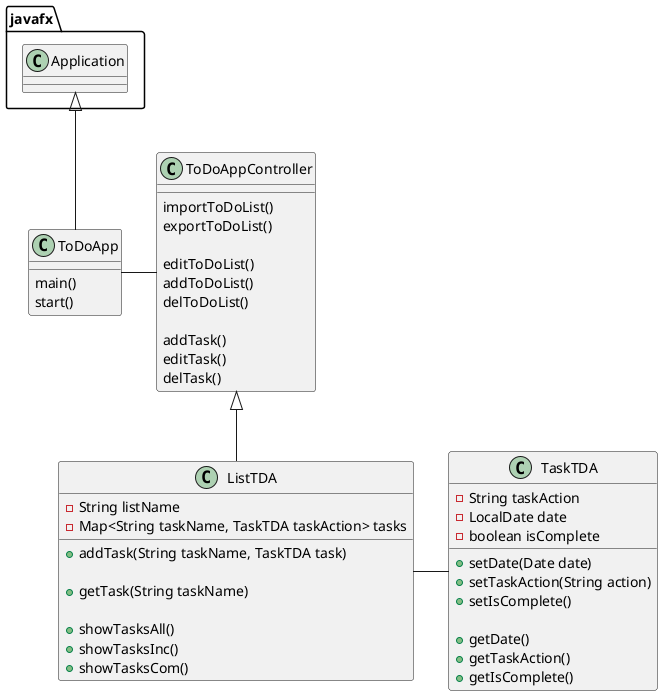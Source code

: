 @startuml

class ToDoApp{
    main()
    start()
}

class ToDoAppController{
    importToDoList()
    exportToDoList()

    editToDoList()
    addToDoList()
    delToDoList()

    addTask()
    editTask()
    delTask()
}

class ListTDA{
    -String listName
    -Map<String taskName, TaskTDA taskAction> tasks

    +addTask(String taskName, TaskTDA task)

    +getTask(String taskName)

    +showTasksAll()
    +showTasksInc()
    +showTasksCom()
}

class TaskTDA{
    -String taskAction
    -LocalDate date
    -boolean isComplete

    +setDate(Date date)
    +setTaskAction(String action)
    +setIsComplete()

    +getDate()
    +getTaskAction()
    +getIsComplete()
}

javafx.Application <|-- ToDoApp

ToDoApp - ToDoAppController

ToDoAppController <|-- ListTDA

ListTDA - TaskTDA

@enduml